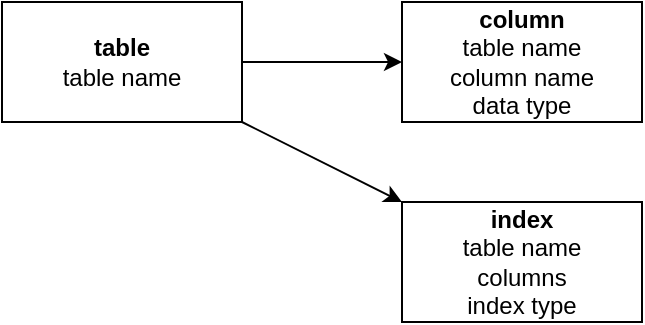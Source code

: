 <mxfile>
    <diagram id="ZU78c9VcKST9FftzdmU6" name="Page-1">
        <mxGraphModel dx="1378" dy="807" grid="1" gridSize="10" guides="1" tooltips="1" connect="1" arrows="1" fold="1" page="1" pageScale="1" pageWidth="1100" pageHeight="850" math="0" shadow="0">
            <root>
                <mxCell id="0"/>
                <mxCell id="1" parent="0"/>
                <mxCell id="8" value="" style="edgeStyle=none;html=1;" edge="1" parent="1" source="6" target="7">
                    <mxGeometry relative="1" as="geometry"/>
                </mxCell>
                <mxCell id="10" value="" style="edgeStyle=none;html=1;" edge="1" parent="1" source="6" target="9">
                    <mxGeometry relative="1" as="geometry"/>
                </mxCell>
                <mxCell id="6" value="&lt;b&gt;table&lt;/b&gt;&lt;br&gt;table name" style="rounded=0;whiteSpace=wrap;html=1;" vertex="1" parent="1">
                    <mxGeometry x="50" y="50" width="120" height="60" as="geometry"/>
                </mxCell>
                <mxCell id="7" value="&lt;b&gt;column&lt;/b&gt;&lt;br&gt;table name&lt;br&gt;column name&lt;br&gt;data type" style="whiteSpace=wrap;html=1;rounded=0;" vertex="1" parent="1">
                    <mxGeometry x="250" y="50" width="120" height="60" as="geometry"/>
                </mxCell>
                <mxCell id="9" value="&lt;b&gt;index&lt;/b&gt;&lt;br&gt;table name&lt;br&gt;columns&lt;br&gt;index type" style="whiteSpace=wrap;html=1;rounded=0;" vertex="1" parent="1">
                    <mxGeometry x="250" y="150" width="120" height="60" as="geometry"/>
                </mxCell>
            </root>
        </mxGraphModel>
    </diagram>
</mxfile>
